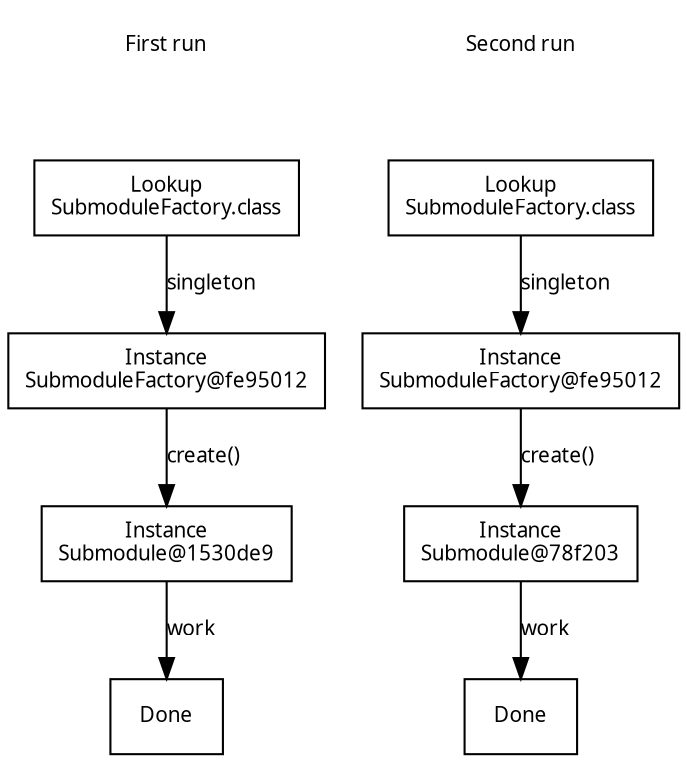 digraph factory_pattern2 {
	node [shape = rectangle, fontname = "TeXGyrePagella-Regular", fontsize = 10];
	edge [fontname = "TeXGyrePagella-Regular", fontsize = 10];

	run1 [label = "First run", shape = plaintext];
	lookup1 [label = "Lookup\nSubmoduleFactory.class"];
	instance1 [label = "Instance\nSubmoduleFactory@fe95012"];
	worker1 [label = "Instance\nSubmodule@1530de9"];
	done1 [label = "Done"];
	run1 -> lookup1 [style = invis];
	lookup1 -> instance1 [label = "singleton"];
	instance1 -> worker1 [label = "create()"];
	worker1 -> done1 [label = "work"];
	
	run2 [label = "Second run", shape = plaintext];
	lookup2 [label = "Lookup\nSubmoduleFactory.class"];
	instance2 [label = "Instance\nSubmoduleFactory@fe95012"];
	worker2 [label = "Instance\nSubmodule@78f203"];
	done2 [label = "Done"];
	run2 -> lookup2 [style = invis];
	lookup2 -> instance2 [label = "singleton"];
	instance2 -> worker2 [label = "create()"];
	worker2 -> done2 [label = "work"];
}